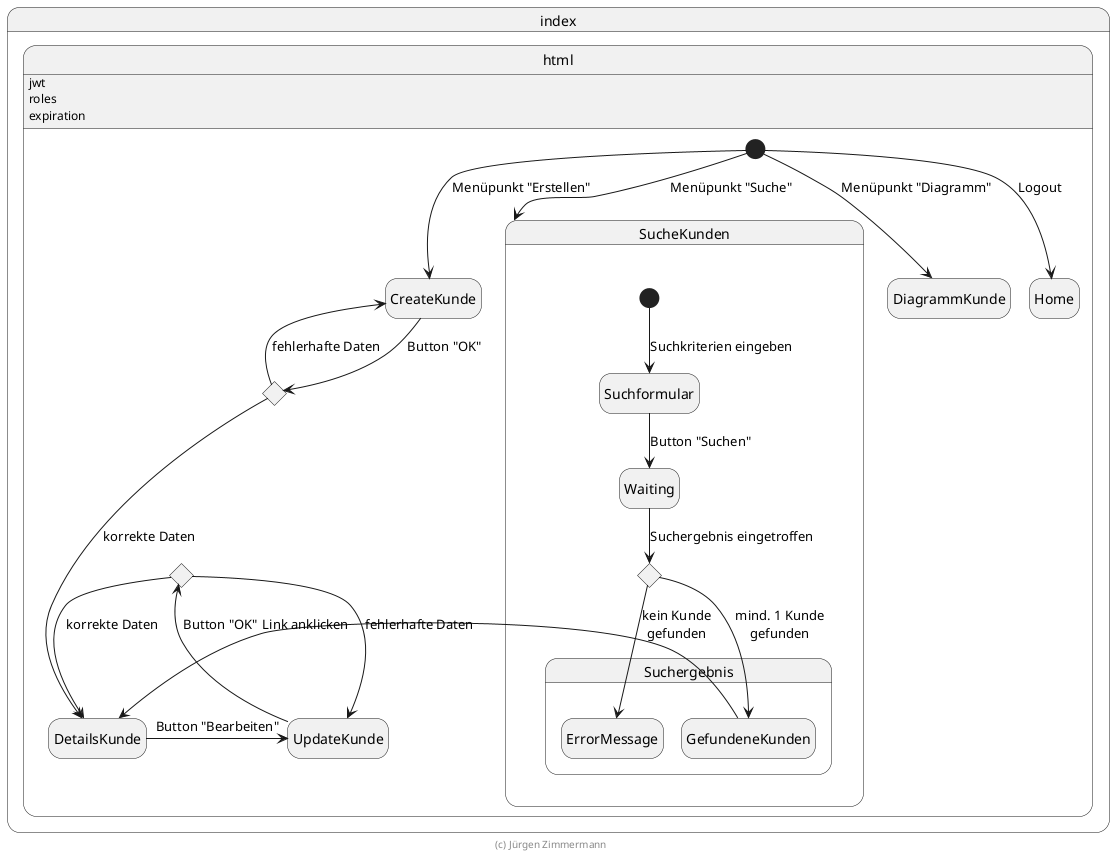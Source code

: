 ' Copyright (C) 2022 - present Juergen Zimmermann, Hochschule Karlsruhe
'
' This program is free software: you can redistribute it and/or modify
' it under the terms of the GNU General Public License as published by
' the Free Software Foundation, either version 3 of the License, or
' (at your option) any later version.
'
' This program is distributed in the hope that it will be useful,
' but WITHOUT ANY WARRANTY; without even the implied warranty of
' MERCHANTABILITY or FITNESS FOR A PARTICULAR PURPOSE.  See the
' GNU General Public License for more details.
'
' You should have received a copy of the GNU General Public License
' along with this program.  If not, see <https://www.gnu.org/licenses/>.

' Preview durch <Alt>d
' https://plantuml.com/de/state-diagram
' https://plantuml.com/de/guide

@startuml Zustandsdiagramm

hide empty description

state index.html {
    index.html: jwt
    index.html: roles
    index.html: expiration

    [*] --> Home: Logout

    state SucheKunden {
        [*] --> Suchformular: Suchkriterien eingeben
        Suchformular --> Waiting: Button "Suchen"
        state SuchergebnisChoice <<choice>>
        Waiting --> SuchergebnisChoice: Suchergebnis eingetroffen

        state Suchergebnis {
            SuchergebnisChoice --> GefundeneKunden: mind. 1 Kunde\ngefunden
            SuchergebnisChoice --> ErrorMessage: kein Kunde\ngefunden

            ErrorMessage -right[hidden]-> GefundeneKunden
        }
    }
    [*] -down-> SucheKunden: Menüpunkt "Suche"
    GefundeneKunden -right-> DetailsKunde: Link anklicken

    [*] -down-> CreateKunde: Menüpunkt "Erstellen"
    SucheKunden -right[hidden]-> CreateKunde
    state CreateChoice <<choice>>
    CreateKunde --> CreateChoice: Button "OK"
    CreateChoice --> CreateKunde: fehlerhafte Daten
    CreateChoice --> DetailsKunde: korrekte Daten

    DetailsKunde -right-> UpdateKunde: Button "Bearbeiten"
    state UpdateChoice <<choice>>
    UpdateKunde -up-> UpdateChoice: Button "OK"
    UpdateChoice --> UpdateKunde: fehlerhafte Daten
    UpdateChoice --> DetailsKunde: korrekte Daten

    [*] -down-> DiagrammKunde: Menüpunkt "Diagramm"
    CreateKunde -right[hidden]-> DiagrammKunde
}

footer (c) Jürgen Zimmermann

@enduml
